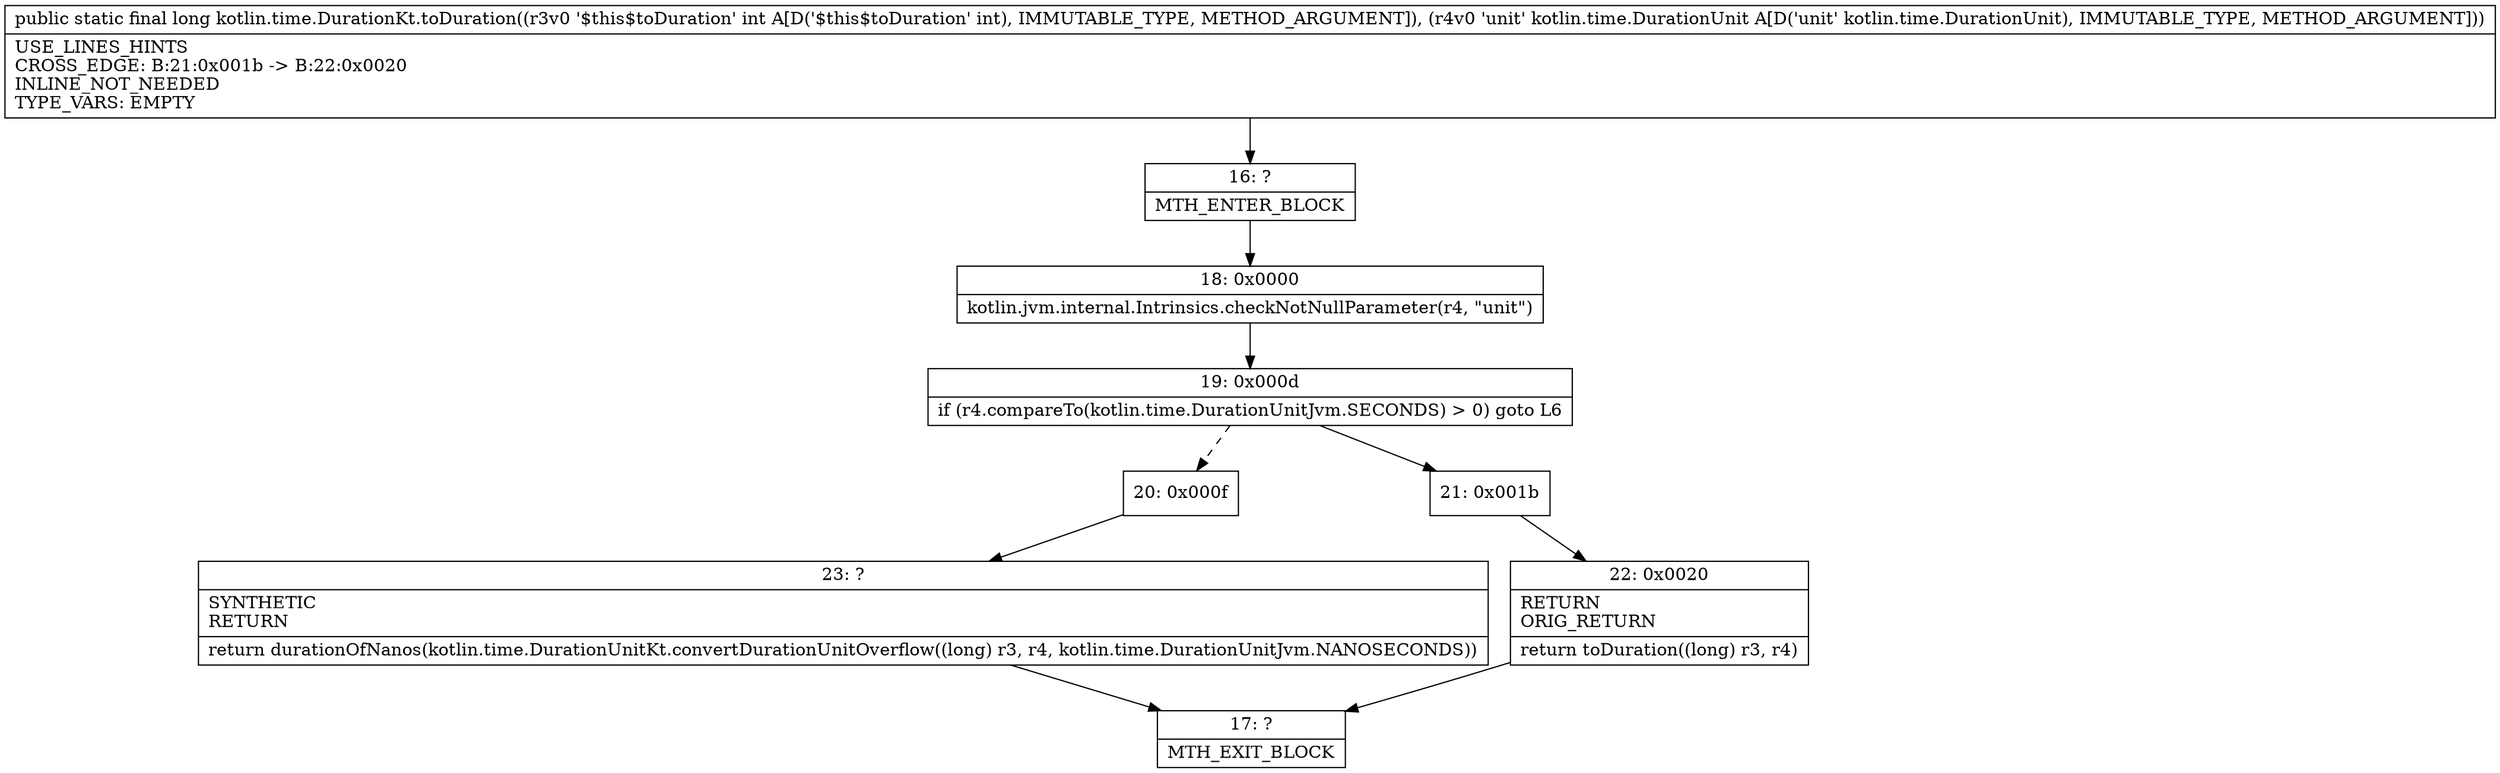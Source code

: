 digraph "CFG forkotlin.time.DurationKt.toDuration(ILkotlin\/time\/DurationUnit;)J" {
Node_16 [shape=record,label="{16\:\ ?|MTH_ENTER_BLOCK\l}"];
Node_18 [shape=record,label="{18\:\ 0x0000|kotlin.jvm.internal.Intrinsics.checkNotNullParameter(r4, \"unit\")\l}"];
Node_19 [shape=record,label="{19\:\ 0x000d|if (r4.compareTo(kotlin.time.DurationUnitJvm.SECONDS) \> 0) goto L6\l}"];
Node_20 [shape=record,label="{20\:\ 0x000f}"];
Node_23 [shape=record,label="{23\:\ ?|SYNTHETIC\lRETURN\l|return durationOfNanos(kotlin.time.DurationUnitKt.convertDurationUnitOverflow((long) r3, r4, kotlin.time.DurationUnitJvm.NANOSECONDS))\l}"];
Node_17 [shape=record,label="{17\:\ ?|MTH_EXIT_BLOCK\l}"];
Node_21 [shape=record,label="{21\:\ 0x001b}"];
Node_22 [shape=record,label="{22\:\ 0x0020|RETURN\lORIG_RETURN\l|return toDuration((long) r3, r4)\l}"];
MethodNode[shape=record,label="{public static final long kotlin.time.DurationKt.toDuration((r3v0 '$this$toDuration' int A[D('$this$toDuration' int), IMMUTABLE_TYPE, METHOD_ARGUMENT]), (r4v0 'unit' kotlin.time.DurationUnit A[D('unit' kotlin.time.DurationUnit), IMMUTABLE_TYPE, METHOD_ARGUMENT]))  | USE_LINES_HINTS\lCROSS_EDGE: B:21:0x001b \-\> B:22:0x0020\lINLINE_NOT_NEEDED\lTYPE_VARS: EMPTY\l}"];
MethodNode -> Node_16;Node_16 -> Node_18;
Node_18 -> Node_19;
Node_19 -> Node_20[style=dashed];
Node_19 -> Node_21;
Node_20 -> Node_23;
Node_23 -> Node_17;
Node_21 -> Node_22;
Node_22 -> Node_17;
}


